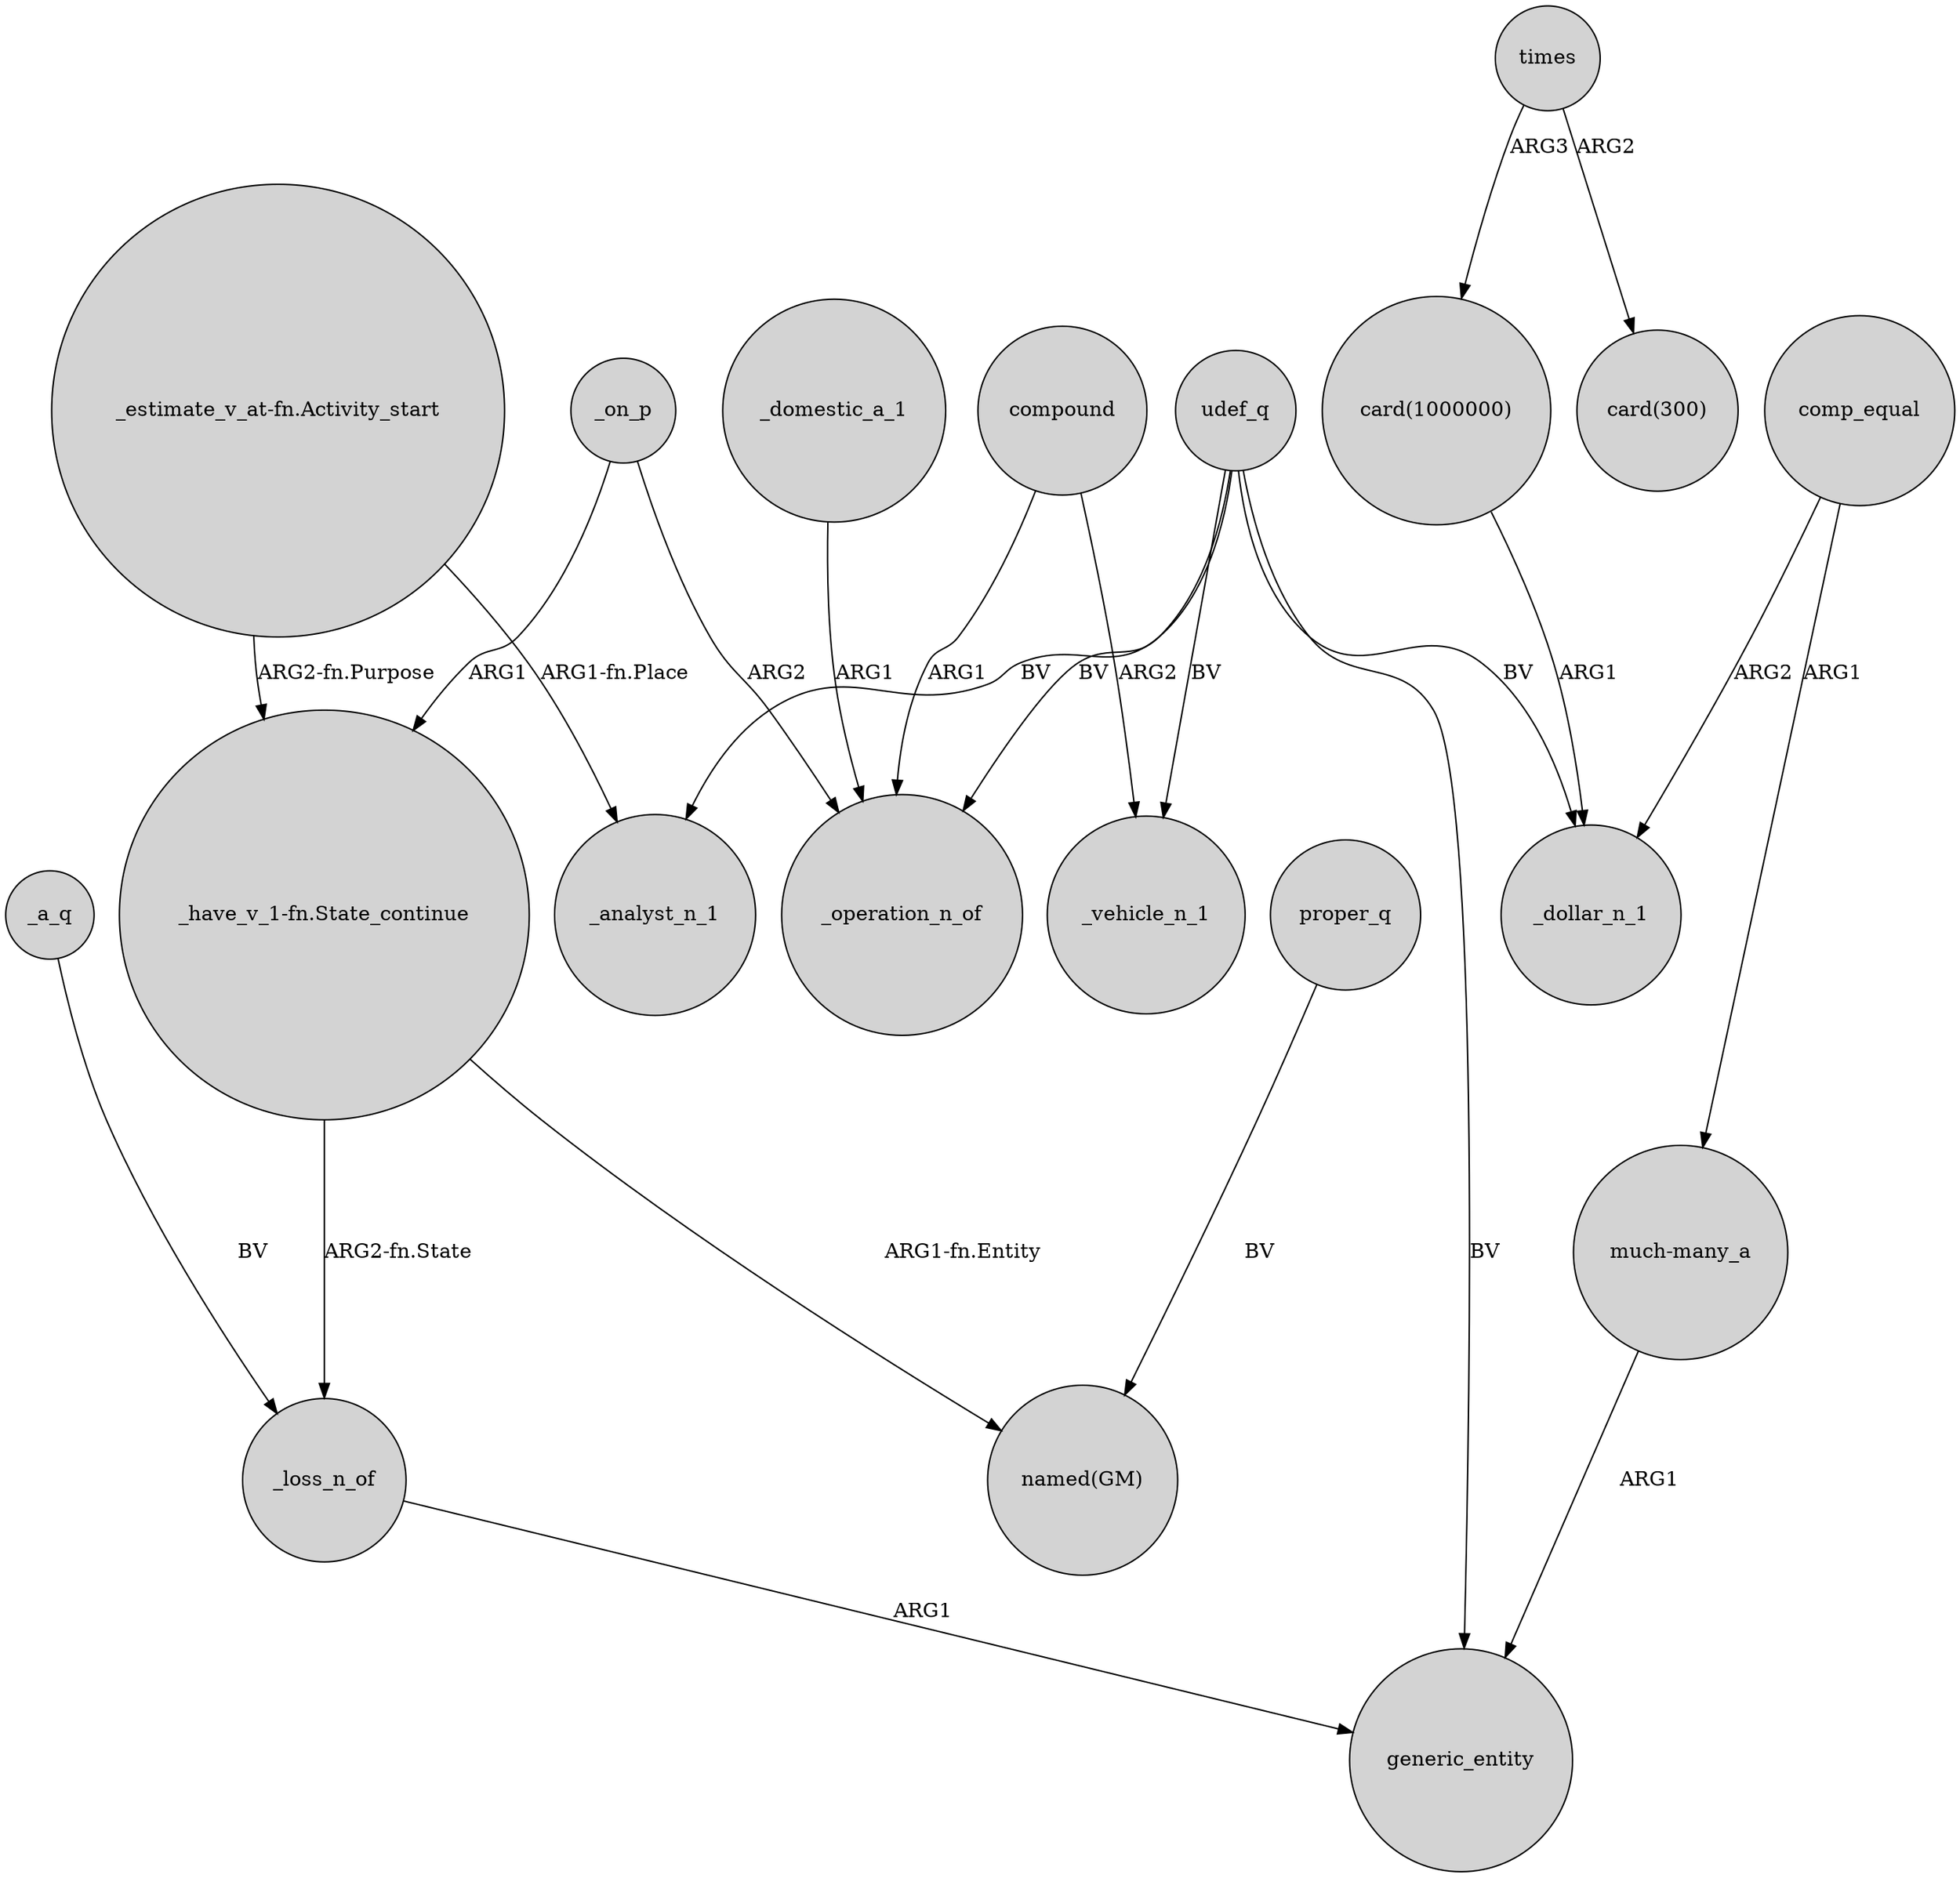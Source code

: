 digraph {
	node [shape=circle style=filled]
	_a_q -> _loss_n_of [label=BV]
	udef_q -> _analyst_n_1 [label=BV]
	_on_p -> _operation_n_of [label=ARG2]
	"_estimate_v_at-fn.Activity_start" -> "_have_v_1-fn.State_continue" [label="ARG2-fn.Purpose"]
	proper_q -> "named(GM)" [label=BV]
	times -> "card(1000000)" [label=ARG3]
	"_estimate_v_at-fn.Activity_start" -> _analyst_n_1 [label="ARG1-fn.Place"]
	"_have_v_1-fn.State_continue" -> "named(GM)" [label="ARG1-fn.Entity"]
	compound -> _operation_n_of [label=ARG1]
	_loss_n_of -> generic_entity [label=ARG1]
	times -> "card(300)" [label=ARG2]
	"_have_v_1-fn.State_continue" -> _loss_n_of [label="ARG2-fn.State"]
	udef_q -> generic_entity [label=BV]
	comp_equal -> "much-many_a" [label=ARG1]
	_on_p -> "_have_v_1-fn.State_continue" [label=ARG1]
	comp_equal -> _dollar_n_1 [label=ARG2]
	udef_q -> _vehicle_n_1 [label=BV]
	"much-many_a" -> generic_entity [label=ARG1]
	udef_q -> _operation_n_of [label=BV]
	udef_q -> _dollar_n_1 [label=BV]
	"card(1000000)" -> _dollar_n_1 [label=ARG1]
	_domestic_a_1 -> _operation_n_of [label=ARG1]
	compound -> _vehicle_n_1 [label=ARG2]
}
